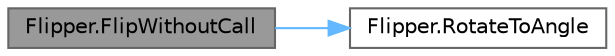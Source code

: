 digraph "Flipper.FlipWithoutCall"
{
 // LATEX_PDF_SIZE
  bgcolor="transparent";
  edge [fontname=Helvetica,fontsize=10,labelfontname=Helvetica,labelfontsize=10];
  node [fontname=Helvetica,fontsize=10,shape=box,height=0.2,width=0.4];
  rankdir="LR";
  Node1 [id="Node000001",label="Flipper.FlipWithoutCall",height=0.2,width=0.4,color="gray40", fillcolor="grey60", style="filled", fontcolor="black",tooltip="This method rotates a switch the player has flipped on the gaze-guiding panel without making a call t..."];
  Node1 -> Node2 [id="edge1_Node000001_Node000002",color="steelblue1",style="solid",tooltip=" "];
  Node2 [id="Node000002",label="Flipper.RotateToAngle",height=0.2,width=0.4,color="grey40", fillcolor="white", style="filled",URL="$class_flipper.html#a20695122346f35f5ee08f85c8a7b35ba",tooltip="This method is called to rotate a switch on the gaze-guiding panel."];
}
